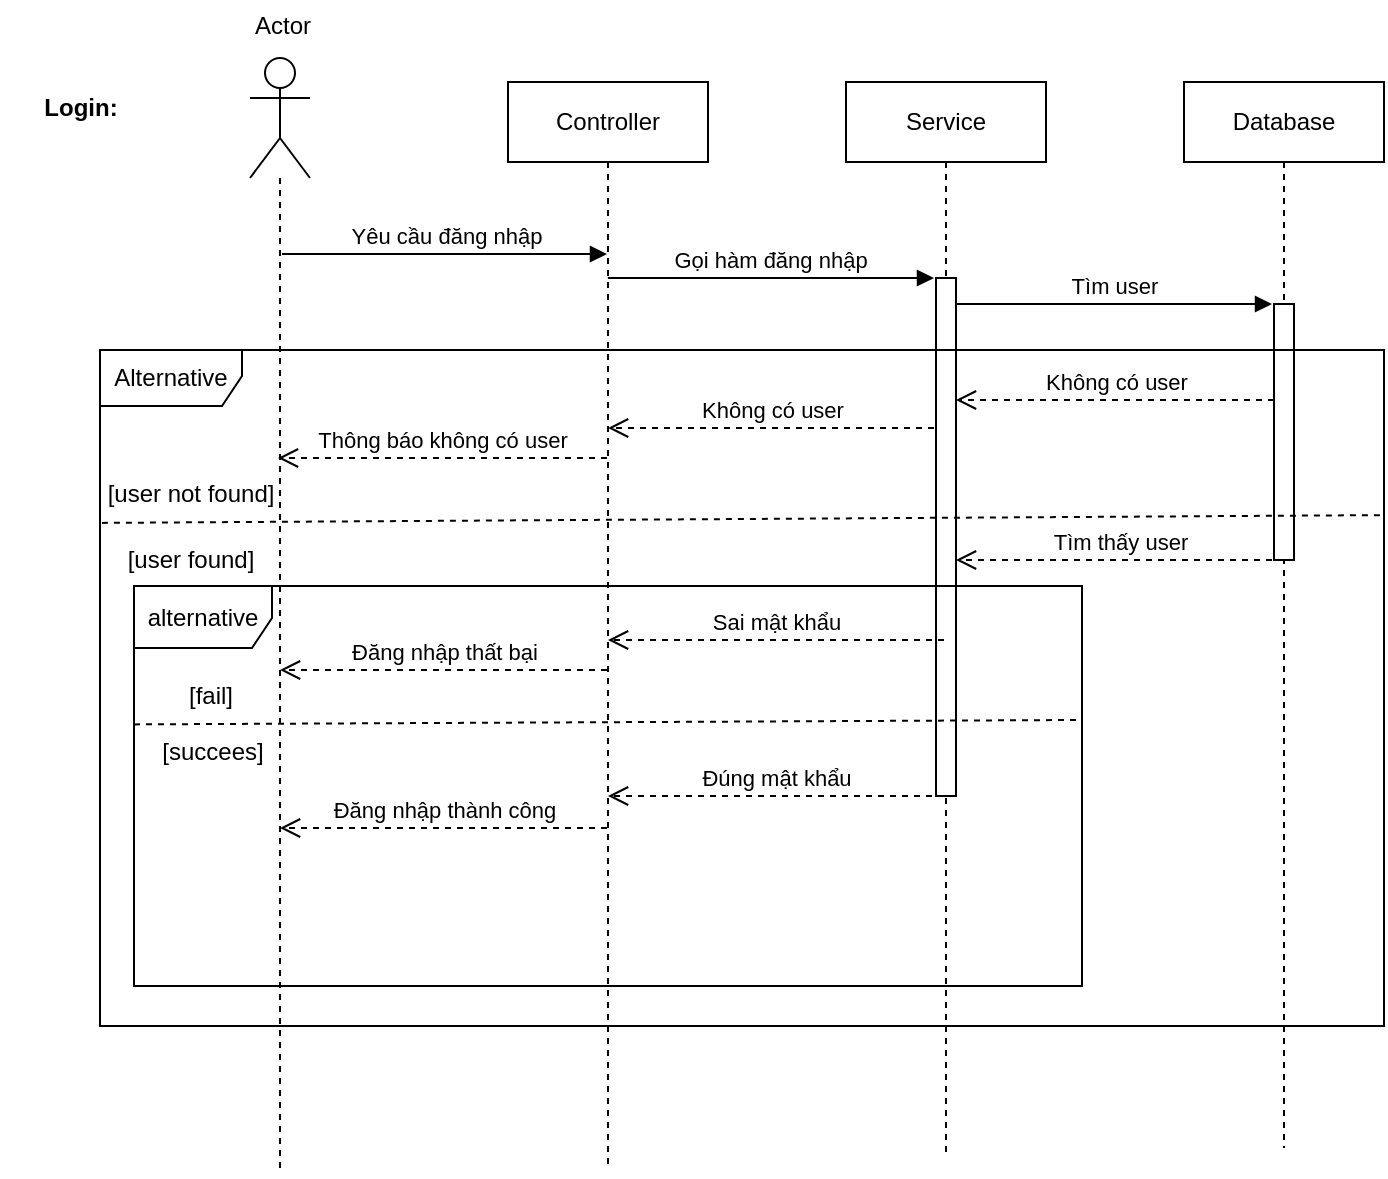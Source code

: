 <mxfile version="24.0.1" type="github">
  <diagram name="Page-1" id="cwaftNqGGhww4dRxVNXx">
    <mxGraphModel dx="944" dy="621" grid="0" gridSize="10" guides="1" tooltips="1" connect="1" arrows="1" fold="1" page="1" pageScale="1" pageWidth="850" pageHeight="1100" math="0" shadow="0">
      <root>
        <mxCell id="0" />
        <mxCell id="1" parent="0" />
        <mxCell id="pTzcrtFzbdBowhnePJDe-1" value="Controller" style="shape=umlLifeline;perimeter=lifelinePerimeter;whiteSpace=wrap;html=1;container=1;dropTarget=0;collapsible=0;recursiveResize=0;outlineConnect=0;portConstraint=eastwest;newEdgeStyle={&quot;curved&quot;:0,&quot;rounded&quot;:0};" vertex="1" parent="1">
          <mxGeometry x="269" y="70" width="100" height="541" as="geometry" />
        </mxCell>
        <mxCell id="pTzcrtFzbdBowhnePJDe-2" value="Service" style="shape=umlLifeline;perimeter=lifelinePerimeter;whiteSpace=wrap;html=1;container=1;dropTarget=0;collapsible=0;recursiveResize=0;outlineConnect=0;portConstraint=eastwest;newEdgeStyle={&quot;curved&quot;:0,&quot;rounded&quot;:0};" vertex="1" parent="1">
          <mxGeometry x="438" y="70" width="100" height="538" as="geometry" />
        </mxCell>
        <mxCell id="pTzcrtFzbdBowhnePJDe-42" value="" style="html=1;points=[[0,0,0,0,5],[0,1,0,0,-5],[1,0,0,0,5],[1,1,0,0,-5]];perimeter=orthogonalPerimeter;outlineConnect=0;targetShapes=umlLifeline;portConstraint=eastwest;newEdgeStyle={&quot;curved&quot;:0,&quot;rounded&quot;:0};" vertex="1" parent="pTzcrtFzbdBowhnePJDe-2">
          <mxGeometry x="45" y="98" width="10" height="259" as="geometry" />
        </mxCell>
        <mxCell id="pTzcrtFzbdBowhnePJDe-3" value="Database" style="shape=umlLifeline;perimeter=lifelinePerimeter;whiteSpace=wrap;html=1;container=1;dropTarget=0;collapsible=0;recursiveResize=0;outlineConnect=0;portConstraint=eastwest;newEdgeStyle={&quot;curved&quot;:0,&quot;rounded&quot;:0};" vertex="1" parent="1">
          <mxGeometry x="607" y="70" width="100" height="533" as="geometry" />
        </mxCell>
        <mxCell id="pTzcrtFzbdBowhnePJDe-41" value="" style="html=1;points=[[0,0,0,0,5],[0,1,0,0,-5],[1,0,0,0,5],[1,1,0,0,-5]];perimeter=orthogonalPerimeter;outlineConnect=0;targetShapes=umlLifeline;portConstraint=eastwest;newEdgeStyle={&quot;curved&quot;:0,&quot;rounded&quot;:0};" vertex="1" parent="pTzcrtFzbdBowhnePJDe-3">
          <mxGeometry x="45" y="111" width="10" height="128" as="geometry" />
        </mxCell>
        <mxCell id="pTzcrtFzbdBowhnePJDe-7" value="" style="shape=umlActor;verticalLabelPosition=bottom;verticalAlign=top;html=1;" vertex="1" parent="1">
          <mxGeometry x="140" y="58" width="30" height="60" as="geometry" />
        </mxCell>
        <mxCell id="pTzcrtFzbdBowhnePJDe-15" value="Login:" style="text;align=center;fontStyle=1;verticalAlign=middle;spacingLeft=3;spacingRight=3;strokeColor=none;rotatable=0;points=[[0,0.5],[1,0.5]];portConstraint=eastwest;html=1;" vertex="1" parent="1">
          <mxGeometry x="15" y="70" width="80" height="26" as="geometry" />
        </mxCell>
        <mxCell id="pTzcrtFzbdBowhnePJDe-16" value="" style="endArrow=none;dashed=1;html=1;rounded=0;" edge="1" parent="1" source="pTzcrtFzbdBowhnePJDe-7">
          <mxGeometry width="50" height="50" relative="1" as="geometry">
            <mxPoint x="155" y="168" as="sourcePoint" />
            <mxPoint x="155" y="616" as="targetPoint" />
          </mxGeometry>
        </mxCell>
        <mxCell id="pTzcrtFzbdBowhnePJDe-19" value="Yêu cầu đăng nhập" style="html=1;verticalAlign=bottom;endArrow=block;curved=0;rounded=0;" edge="1" parent="1" target="pTzcrtFzbdBowhnePJDe-1">
          <mxGeometry width="80" relative="1" as="geometry">
            <mxPoint x="156" y="156" as="sourcePoint" />
            <mxPoint x="428" y="255" as="targetPoint" />
          </mxGeometry>
        </mxCell>
        <mxCell id="pTzcrtFzbdBowhnePJDe-21" value="Gọi hàm đăng nhập" style="html=1;verticalAlign=bottom;endArrow=block;curved=0;rounded=0;" edge="1" parent="1">
          <mxGeometry width="80" relative="1" as="geometry">
            <mxPoint x="318.929" y="168" as="sourcePoint" />
            <mxPoint x="482" y="168" as="targetPoint" />
          </mxGeometry>
        </mxCell>
        <mxCell id="pTzcrtFzbdBowhnePJDe-22" value="Actor" style="text;html=1;align=center;verticalAlign=middle;resizable=0;points=[];autosize=1;strokeColor=none;fillColor=none;" vertex="1" parent="1">
          <mxGeometry x="133" y="29" width="46" height="26" as="geometry" />
        </mxCell>
        <mxCell id="pTzcrtFzbdBowhnePJDe-23" value="Tìm user" style="html=1;verticalAlign=bottom;endArrow=block;curved=0;rounded=0;" edge="1" parent="1">
          <mxGeometry width="80" relative="1" as="geometry">
            <mxPoint x="493" y="181" as="sourcePoint" />
            <mxPoint x="651" y="181" as="targetPoint" />
          </mxGeometry>
        </mxCell>
        <mxCell id="pTzcrtFzbdBowhnePJDe-24" value="Alternative" style="shape=umlFrame;whiteSpace=wrap;html=1;pointerEvents=0;width=71;height=28;" vertex="1" parent="1">
          <mxGeometry x="65" y="204" width="642" height="338" as="geometry" />
        </mxCell>
        <mxCell id="pTzcrtFzbdBowhnePJDe-25" value="" style="endArrow=none;dashed=1;html=1;rounded=0;entryX=0.999;entryY=0.333;entryDx=0;entryDy=0;entryPerimeter=0;exitX=0.002;exitY=0.35;exitDx=0;exitDy=0;exitPerimeter=0;" edge="1" parent="1">
          <mxGeometry width="50" height="50" relative="1" as="geometry">
            <mxPoint x="65.964" y="290.44" as="sourcePoint" />
            <mxPoint x="706.038" y="286.564" as="targetPoint" />
          </mxGeometry>
        </mxCell>
        <mxCell id="pTzcrtFzbdBowhnePJDe-26" value="Không có user" style="html=1;verticalAlign=bottom;endArrow=open;dashed=1;endSize=8;curved=0;rounded=0;" edge="1" parent="1">
          <mxGeometry relative="1" as="geometry">
            <mxPoint x="652" y="229" as="sourcePoint" />
            <mxPoint x="493" y="229" as="targetPoint" />
          </mxGeometry>
        </mxCell>
        <mxCell id="pTzcrtFzbdBowhnePJDe-28" value="Không có user" style="html=1;verticalAlign=bottom;endArrow=open;dashed=1;endSize=8;curved=0;rounded=0;" edge="1" parent="1">
          <mxGeometry relative="1" as="geometry">
            <mxPoint x="482" y="243" as="sourcePoint" />
            <mxPoint x="319.024" y="243.0" as="targetPoint" />
          </mxGeometry>
        </mxCell>
        <mxCell id="pTzcrtFzbdBowhnePJDe-29" value="Thông báo không có user" style="html=1;verticalAlign=bottom;endArrow=open;dashed=1;endSize=8;curved=0;rounded=0;" edge="1" parent="1">
          <mxGeometry relative="1" as="geometry">
            <mxPoint x="318.5" y="258" as="sourcePoint" />
            <mxPoint x="154" y="258" as="targetPoint" />
          </mxGeometry>
        </mxCell>
        <mxCell id="pTzcrtFzbdBowhnePJDe-30" value="[user not found]" style="text;html=1;align=center;verticalAlign=middle;resizable=0;points=[];autosize=1;strokeColor=none;fillColor=none;" vertex="1" parent="1">
          <mxGeometry x="59" y="263" width="101" height="26" as="geometry" />
        </mxCell>
        <mxCell id="pTzcrtFzbdBowhnePJDe-31" value="[user found]" style="text;html=1;align=center;verticalAlign=middle;resizable=0;points=[];autosize=1;strokeColor=none;fillColor=none;" vertex="1" parent="1">
          <mxGeometry x="69" y="296" width="81" height="26" as="geometry" />
        </mxCell>
        <mxCell id="pTzcrtFzbdBowhnePJDe-32" value="Tìm thấy user" style="html=1;verticalAlign=bottom;endArrow=open;dashed=1;endSize=8;curved=0;rounded=0;" edge="1" parent="1">
          <mxGeometry relative="1" as="geometry">
            <mxPoint x="657" y="309" as="sourcePoint" />
            <mxPoint x="493" y="309" as="targetPoint" />
          </mxGeometry>
        </mxCell>
        <mxCell id="pTzcrtFzbdBowhnePJDe-33" value="alternative" style="shape=umlFrame;whiteSpace=wrap;html=1;pointerEvents=0;width=69;height=31;" vertex="1" parent="1">
          <mxGeometry x="82" y="322" width="474" height="200" as="geometry" />
        </mxCell>
        <mxCell id="pTzcrtFzbdBowhnePJDe-34" value="" style="endArrow=none;dashed=1;html=1;rounded=0;entryX=1;entryY=0.412;entryDx=0;entryDy=0;entryPerimeter=0;exitX=0.006;exitY=0.423;exitDx=0;exitDy=0;exitPerimeter=0;" edge="1" parent="1">
          <mxGeometry width="50" height="50" relative="1" as="geometry">
            <mxPoint x="82.004" y="391.2" as="sourcePoint" />
            <mxPoint x="553.16" y="389.0" as="targetPoint" />
          </mxGeometry>
        </mxCell>
        <mxCell id="pTzcrtFzbdBowhnePJDe-35" value="Sai mật khẩu" style="html=1;verticalAlign=bottom;endArrow=open;dashed=1;endSize=8;curved=0;rounded=0;" edge="1" parent="1">
          <mxGeometry relative="1" as="geometry">
            <mxPoint x="487" y="349" as="sourcePoint" />
            <mxPoint x="319" y="349" as="targetPoint" />
          </mxGeometry>
        </mxCell>
        <mxCell id="pTzcrtFzbdBowhnePJDe-36" value="Đúng mật khẩu" style="html=1;verticalAlign=bottom;endArrow=open;dashed=1;endSize=8;curved=0;rounded=0;" edge="1" parent="1">
          <mxGeometry relative="1" as="geometry">
            <mxPoint x="487" y="427" as="sourcePoint" />
            <mxPoint x="319" y="427" as="targetPoint" />
          </mxGeometry>
        </mxCell>
        <mxCell id="pTzcrtFzbdBowhnePJDe-37" value="Đăng nhập thất bại" style="html=1;verticalAlign=bottom;endArrow=open;dashed=1;endSize=8;curved=0;rounded=0;" edge="1" parent="1">
          <mxGeometry relative="1" as="geometry">
            <mxPoint x="318.5" y="364" as="sourcePoint" />
            <mxPoint x="155" y="364" as="targetPoint" />
          </mxGeometry>
        </mxCell>
        <mxCell id="pTzcrtFzbdBowhnePJDe-38" value="[fail]" style="text;html=1;align=center;verticalAlign=middle;resizable=0;points=[];autosize=1;strokeColor=none;fillColor=none;" vertex="1" parent="1">
          <mxGeometry x="100" y="364" width="40" height="26" as="geometry" />
        </mxCell>
        <mxCell id="pTzcrtFzbdBowhnePJDe-39" value="[succees]" style="text;html=1;align=center;verticalAlign=middle;resizable=0;points=[];autosize=1;strokeColor=none;fillColor=none;" vertex="1" parent="1">
          <mxGeometry x="86" y="392" width="69" height="26" as="geometry" />
        </mxCell>
        <mxCell id="pTzcrtFzbdBowhnePJDe-40" value="Đăng nhập thành công" style="html=1;verticalAlign=bottom;endArrow=open;dashed=1;endSize=8;curved=0;rounded=0;" edge="1" parent="1">
          <mxGeometry relative="1" as="geometry">
            <mxPoint x="318.5" y="443" as="sourcePoint" />
            <mxPoint x="155" y="443" as="targetPoint" />
          </mxGeometry>
        </mxCell>
      </root>
    </mxGraphModel>
  </diagram>
</mxfile>
